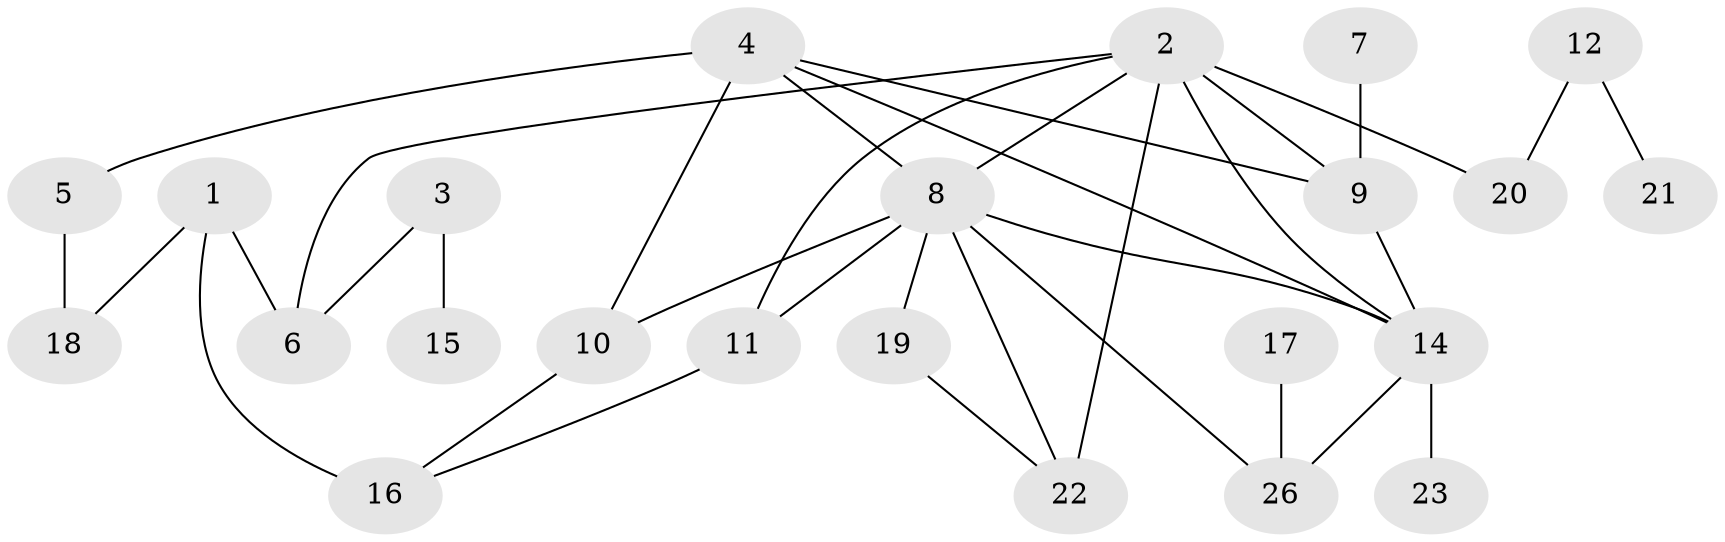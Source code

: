 // original degree distribution, {1: 0.25925925925925924, 2: 0.2222222222222222, 5: 0.09259259259259259, 4: 0.12962962962962962, 3: 0.18518518518518517, 6: 0.018518518518518517, 0: 0.07407407407407407, 7: 0.018518518518518517}
// Generated by graph-tools (version 1.1) at 2025/33/03/09/25 02:33:41]
// undirected, 23 vertices, 34 edges
graph export_dot {
graph [start="1"]
  node [color=gray90,style=filled];
  1;
  2;
  3;
  4;
  5;
  6;
  7;
  8;
  9;
  10;
  11;
  12;
  14;
  15;
  16;
  17;
  18;
  19;
  20;
  21;
  22;
  23;
  26;
  1 -- 6 [weight=1.0];
  1 -- 16 [weight=2.0];
  1 -- 18 [weight=1.0];
  2 -- 6 [weight=1.0];
  2 -- 8 [weight=1.0];
  2 -- 9 [weight=1.0];
  2 -- 11 [weight=1.0];
  2 -- 14 [weight=1.0];
  2 -- 20 [weight=1.0];
  2 -- 22 [weight=2.0];
  3 -- 6 [weight=1.0];
  3 -- 15 [weight=1.0];
  4 -- 5 [weight=2.0];
  4 -- 8 [weight=1.0];
  4 -- 9 [weight=2.0];
  4 -- 10 [weight=2.0];
  4 -- 14 [weight=1.0];
  5 -- 18 [weight=1.0];
  7 -- 9 [weight=1.0];
  8 -- 10 [weight=1.0];
  8 -- 11 [weight=1.0];
  8 -- 14 [weight=1.0];
  8 -- 19 [weight=1.0];
  8 -- 22 [weight=1.0];
  8 -- 26 [weight=1.0];
  9 -- 14 [weight=1.0];
  10 -- 16 [weight=1.0];
  11 -- 16 [weight=1.0];
  12 -- 20 [weight=1.0];
  12 -- 21 [weight=1.0];
  14 -- 23 [weight=1.0];
  14 -- 26 [weight=1.0];
  17 -- 26 [weight=1.0];
  19 -- 22 [weight=1.0];
}
